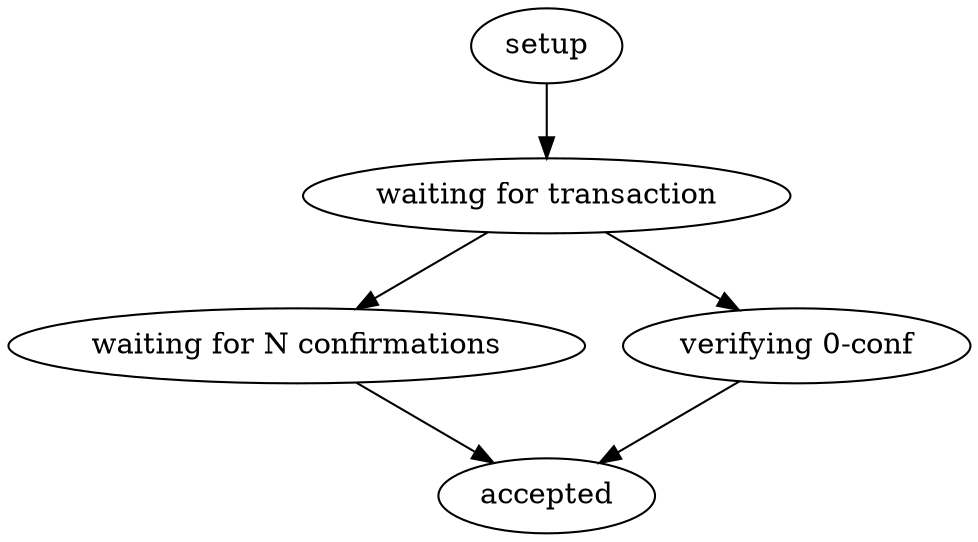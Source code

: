 digraph R {
  waiting [label="waiting for transaction"]
  confirming [label="waiting for N confirmations"]
  verifying [label="verifying 0-conf"]

  setup -> waiting -> {confirming, verifying} -> {accepted}
}

